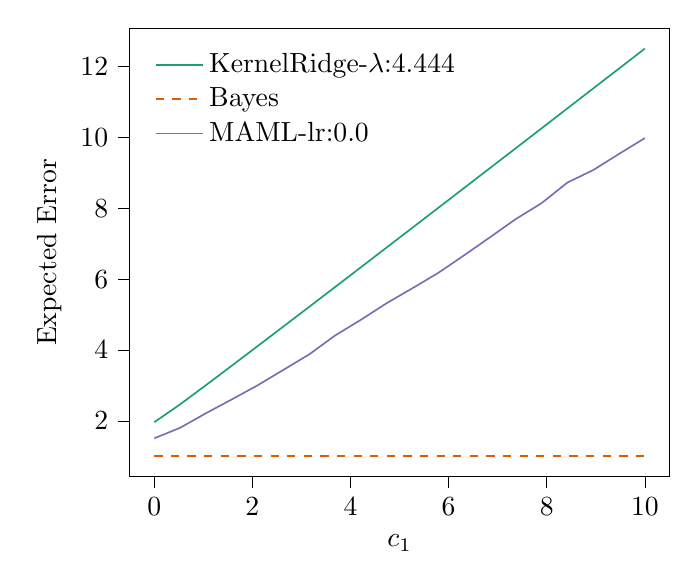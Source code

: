 % This file was created with tikzplotlib v0.10.1.
\begin{tikzpicture}

\definecolor{chocolate217952}{RGB}{217,95,2}
\definecolor{darkcyan27158119}{RGB}{27,158,119}
\definecolor{darkgray176}{RGB}{176,176,176}
\definecolor{lightslategray117112179}{RGB}{117,112,179}

\begin{axis}[
legend cell align={left},
legend style={
  fill opacity=0.8,
  draw opacity=1,
  text opacity=1,
  at={(0.03,0.97)},
  anchor=north west,
  draw=none
},
tick align=outside,
tick pos=left,
x grid style={darkgray176},
xlabel={\(\displaystyle c_{1}\)},
xmin=-0.499, xmax=10.5,
xtick style={color=black},
y grid style={darkgray176},
ylabel={Expected Error},
ymin=0.425, ymax=13.088,
ytick style={color=black}
]
\addplot [semithick, darkcyan27158119]
table {%
0.001 1.96
0.527 2.464
1.054 3.006
1.58 3.555
2.106 4.108
2.632 4.663
3.159 5.219
3.685 5.777
4.211 6.335
4.737 6.895
5.264 7.455
5.79 8.015
6.316 8.576
6.842 9.137
7.369 9.699
7.895 10.261
8.421 10.824
8.947 11.387
9.474 11.95
10 12.513
};
\addlegendentry{KernelRidge-$\lambda$:4.444}
\addplot [semithick, chocolate217952, dashed]
table {%
0.001 1.001
0.527 1.001
1.054 1.001
1.58 1.001
2.106 1.001
2.632 1.001
3.159 1.001
3.685 1.001
4.211 1.001
4.737 1.001
5.264 1.001
5.79 1.001
6.316 1.001
6.842 1.001
7.369 1.001
7.895 1.001
8.421 1.001
8.947 1.001
9.474 1.001
10 1.001
};
\addlegendentry{Bayes}
\addplot [semithick, lightslategray117112179]
table {%
0.001 1.504
0.527 1.802
1.054 2.213
1.58 2.603
2.106 3.001
2.632 3.438
3.159 3.876
3.685 4.408
4.211 4.852
4.737 5.321
5.264 5.745
5.79 6.178
6.316 6.674
6.842 7.182
7.369 7.698
7.895 8.147
8.421 8.729
8.947 9.081
9.474 9.539
10 9.985
};
\addlegendentry{MAML-lr:0.0}
\end{axis}

\end{tikzpicture}
